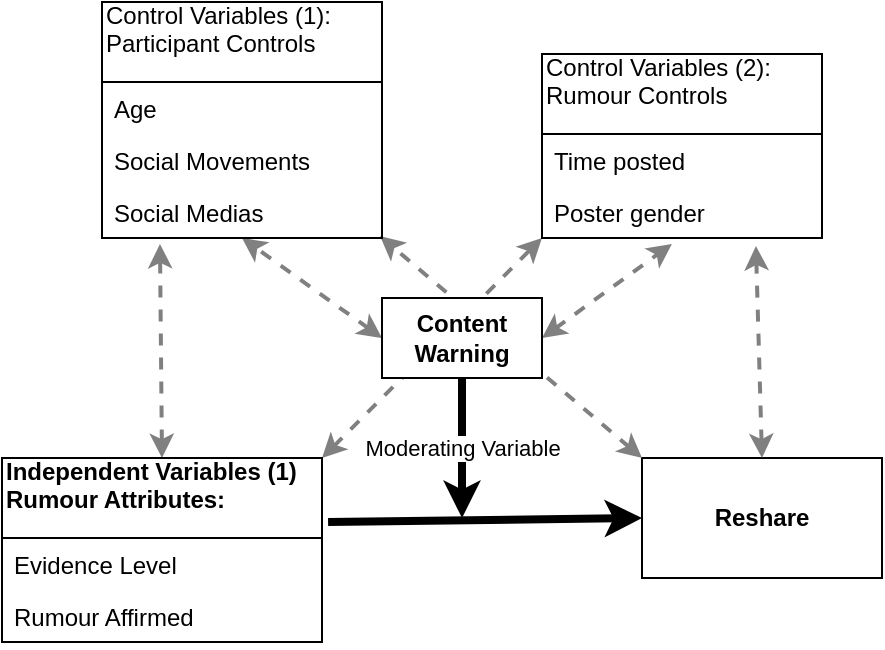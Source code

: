 <mxfile version="14.4.4" type="github">
  <diagram id="R2lEEEUBdFMjLlhIrx00" name="Page-1">
    <mxGraphModel dx="830" dy="565" grid="0" gridSize="10" guides="1" tooltips="1" connect="1" arrows="1" fold="1" page="1" pageScale="1" pageWidth="850" pageHeight="1100" math="0" shadow="0" extFonts="Permanent Marker^https://fonts.googleapis.com/css?family=Permanent+Marker">
      <root>
        <mxCell id="0" />
        <mxCell id="1" parent="0" />
        <mxCell id="7h_Nxt9xkPaAKm6GFx3f-3" value="Reshare" style="rounded=0;whiteSpace=wrap;html=1;fontStyle=1" parent="1" vertex="1">
          <mxGeometry x="500" y="300" width="120" height="60" as="geometry" />
        </mxCell>
        <mxCell id="7h_Nxt9xkPaAKm6GFx3f-8" value="" style="endArrow=classic;html=1;exitX=1.019;exitY=0.348;exitDx=0;exitDy=0;entryX=0;entryY=0.5;entryDx=0;entryDy=0;strokeWidth=4;exitPerimeter=0;fontSize=4;" parent="1" source="s4A3HhS-uNlcNRPRW52X-13" target="7h_Nxt9xkPaAKm6GFx3f-3" edge="1">
          <mxGeometry width="50" height="50" relative="1" as="geometry">
            <mxPoint x="320" y="330" as="sourcePoint" />
            <mxPoint x="450" y="270" as="targetPoint" />
          </mxGeometry>
        </mxCell>
        <mxCell id="7h_Nxt9xkPaAKm6GFx3f-9" value="" style="endArrow=classic;html=1;strokeWidth=4;exitX=0.5;exitY=1;exitDx=0;exitDy=0;" parent="1" source="7h_Nxt9xkPaAKm6GFx3f-7" edge="1">
          <mxGeometry relative="1" as="geometry">
            <mxPoint x="370" y="300" as="sourcePoint" />
            <mxPoint x="410" y="330" as="targetPoint" />
          </mxGeometry>
        </mxCell>
        <mxCell id="7h_Nxt9xkPaAKm6GFx3f-10" value="Moderating Variable" style="edgeLabel;resizable=0;html=1;align=center;verticalAlign=middle;" parent="7h_Nxt9xkPaAKm6GFx3f-9" connectable="0" vertex="1">
          <mxGeometry relative="1" as="geometry" />
        </mxCell>
        <mxCell id="7h_Nxt9xkPaAKm6GFx3f-11" value="" style="endArrow=classic;startArrow=classic;html=1;strokeWidth=2;entryX=0.207;entryY=1.115;entryDx=0;entryDy=0;exitX=0.5;exitY=0;exitDx=0;exitDy=0;dashed=1;strokeColor=#808080;entryPerimeter=0;" parent="1" source="s4A3HhS-uNlcNRPRW52X-13" target="s4A3HhS-uNlcNRPRW52X-22" edge="1">
          <mxGeometry width="50" height="50" relative="1" as="geometry">
            <mxPoint x="260" y="300" as="sourcePoint" />
            <mxPoint x="450" y="270" as="targetPoint" />
          </mxGeometry>
        </mxCell>
        <mxCell id="7h_Nxt9xkPaAKm6GFx3f-12" value="" style="endArrow=classic;startArrow=classic;html=1;strokeWidth=2;entryX=0.5;entryY=1;entryDx=0;entryDy=0;exitX=0;exitY=0.5;exitDx=0;exitDy=0;dashed=1;strokeColor=#808080;" parent="1" source="7h_Nxt9xkPaAKm6GFx3f-7" target="s4A3HhS-uNlcNRPRW52X-19" edge="1">
          <mxGeometry width="50" height="50" relative="1" as="geometry">
            <mxPoint x="270" y="310" as="sourcePoint" />
            <mxPoint x="295" y="200" as="targetPoint" />
          </mxGeometry>
        </mxCell>
        <mxCell id="7h_Nxt9xkPaAKm6GFx3f-13" value="" style="endArrow=classic;startArrow=classic;html=1;strokeWidth=2;entryX=0.993;entryY=0.962;entryDx=0;entryDy=0;exitX=0;exitY=0;exitDx=0;exitDy=0;dashed=1;strokeColor=#808080;entryPerimeter=0;" parent="1" source="7h_Nxt9xkPaAKm6GFx3f-3" target="s4A3HhS-uNlcNRPRW52X-22" edge="1">
          <mxGeometry width="50" height="50" relative="1" as="geometry">
            <mxPoint x="380" y="250" as="sourcePoint" />
            <mxPoint x="312.5" y="200" as="targetPoint" />
          </mxGeometry>
        </mxCell>
        <mxCell id="7h_Nxt9xkPaAKm6GFx3f-14" value="" style="endArrow=classic;startArrow=classic;html=1;strokeWidth=2;exitX=1;exitY=0;exitDx=0;exitDy=0;dashed=1;strokeColor=#808080;entryX=0;entryY=1;entryDx=0;entryDy=0;" parent="1" source="s4A3HhS-uNlcNRPRW52X-13" target="s4A3HhS-uNlcNRPRW52X-27" edge="1">
          <mxGeometry width="50" height="50" relative="1" as="geometry">
            <mxPoint x="290" y="300" as="sourcePoint" />
            <mxPoint x="380" y="190" as="targetPoint" />
          </mxGeometry>
        </mxCell>
        <mxCell id="7h_Nxt9xkPaAKm6GFx3f-15" value="" style="endArrow=classic;startArrow=classic;html=1;strokeWidth=2;exitX=1;exitY=0.5;exitDx=0;exitDy=0;dashed=1;strokeColor=#808080;entryX=0.464;entryY=1.115;entryDx=0;entryDy=0;entryPerimeter=0;" parent="1" source="7h_Nxt9xkPaAKm6GFx3f-7" target="s4A3HhS-uNlcNRPRW52X-29" edge="1">
          <mxGeometry width="50" height="50" relative="1" as="geometry">
            <mxPoint x="300" y="310" as="sourcePoint" />
            <mxPoint x="512" y="233" as="targetPoint" />
          </mxGeometry>
        </mxCell>
        <mxCell id="7h_Nxt9xkPaAKm6GFx3f-16" value="" style="endArrow=classic;startArrow=classic;html=1;strokeWidth=2;entryX=0.764;entryY=1.154;entryDx=0;entryDy=0;exitX=0.5;exitY=0;exitDx=0;exitDy=0;dashed=1;strokeColor=#808080;entryPerimeter=0;" parent="1" source="7h_Nxt9xkPaAKm6GFx3f-3" target="s4A3HhS-uNlcNRPRW52X-29" edge="1">
          <mxGeometry width="50" height="50" relative="1" as="geometry">
            <mxPoint x="420" y="230" as="sourcePoint" />
            <mxPoint x="450" y="190" as="targetPoint" />
          </mxGeometry>
        </mxCell>
        <mxCell id="7h_Nxt9xkPaAKm6GFx3f-7" value="Content Warning" style="rounded=0;whiteSpace=wrap;html=1;fontStyle=1" parent="1" vertex="1">
          <mxGeometry x="370" y="220" width="80" height="40" as="geometry" />
        </mxCell>
        <mxCell id="s4A3HhS-uNlcNRPRW52X-13" value="Independent Variables (1)&#xa;Rumour Attributes:&#xa;" style="swimlane;fontStyle=1;childLayout=stackLayout;horizontal=1;startSize=40;fillColor=none;horizontalStack=0;resizeParent=1;resizeParentMax=0;resizeLast=0;collapsible=1;marginBottom=0;align=left;" vertex="1" parent="1">
          <mxGeometry x="180" y="300" width="160" height="92" as="geometry" />
        </mxCell>
        <mxCell id="s4A3HhS-uNlcNRPRW52X-14" value="Evidence Level" style="text;strokeColor=none;fillColor=none;align=left;verticalAlign=top;spacingLeft=4;spacingRight=4;overflow=hidden;rotatable=0;points=[[0,0.5],[1,0.5]];portConstraint=eastwest;" vertex="1" parent="s4A3HhS-uNlcNRPRW52X-13">
          <mxGeometry y="40" width="160" height="26" as="geometry" />
        </mxCell>
        <mxCell id="s4A3HhS-uNlcNRPRW52X-15" value="Rumour Affirmed" style="text;strokeColor=none;fillColor=none;align=left;verticalAlign=top;spacingLeft=4;spacingRight=4;overflow=hidden;rotatable=0;points=[[0,0.5],[1,0.5]];portConstraint=eastwest;" vertex="1" parent="s4A3HhS-uNlcNRPRW52X-13">
          <mxGeometry y="66" width="160" height="26" as="geometry" />
        </mxCell>
        <mxCell id="s4A3HhS-uNlcNRPRW52X-27" value="Control Variables (2):&#xa;Rumour Controls&#xa;" style="swimlane;fontStyle=0;childLayout=stackLayout;horizontal=1;startSize=40;fillColor=none;horizontalStack=0;resizeParent=1;resizeParentMax=0;resizeLast=0;collapsible=1;marginBottom=0;align=left;" vertex="1" parent="1">
          <mxGeometry x="450" y="98" width="140" height="92" as="geometry" />
        </mxCell>
        <mxCell id="s4A3HhS-uNlcNRPRW52X-28" value="Time posted" style="text;strokeColor=none;fillColor=none;align=left;verticalAlign=top;spacingLeft=4;spacingRight=4;overflow=hidden;rotatable=0;points=[[0,0.5],[1,0.5]];portConstraint=eastwest;" vertex="1" parent="s4A3HhS-uNlcNRPRW52X-27">
          <mxGeometry y="40" width="140" height="26" as="geometry" />
        </mxCell>
        <mxCell id="s4A3HhS-uNlcNRPRW52X-29" value="Poster gender" style="text;strokeColor=none;fillColor=none;align=left;verticalAlign=top;spacingLeft=4;spacingRight=4;overflow=hidden;rotatable=0;points=[[0,0.5],[1,0.5]];portConstraint=eastwest;" vertex="1" parent="s4A3HhS-uNlcNRPRW52X-27">
          <mxGeometry y="66" width="140" height="26" as="geometry" />
        </mxCell>
        <mxCell id="s4A3HhS-uNlcNRPRW52X-19" value="Control Variables (1):&#xa;Participant Controls&#xa;" style="swimlane;fontStyle=0;childLayout=stackLayout;horizontal=1;startSize=40;fillColor=none;horizontalStack=0;resizeParent=1;resizeParentMax=0;resizeLast=0;collapsible=1;marginBottom=0;align=left;expand=1;editable=1;rounded=0;shadow=0;glass=0;" vertex="1" parent="1">
          <mxGeometry x="230" y="72" width="140" height="118" as="geometry">
            <mxRectangle x="230" y="72" width="140" height="40" as="alternateBounds" />
          </mxGeometry>
        </mxCell>
        <mxCell id="s4A3HhS-uNlcNRPRW52X-20" value="Age" style="text;strokeColor=none;fillColor=none;align=left;verticalAlign=top;spacingLeft=4;spacingRight=4;overflow=hidden;rotatable=0;points=[[0,0.5],[1,0.5]];portConstraint=eastwest;" vertex="1" parent="s4A3HhS-uNlcNRPRW52X-19">
          <mxGeometry y="40" width="140" height="26" as="geometry" />
        </mxCell>
        <mxCell id="s4A3HhS-uNlcNRPRW52X-21" value="Social Movements" style="text;strokeColor=none;fillColor=none;align=left;verticalAlign=top;spacingLeft=4;spacingRight=4;overflow=hidden;rotatable=0;points=[[0,0.5],[1,0.5]];portConstraint=eastwest;" vertex="1" parent="s4A3HhS-uNlcNRPRW52X-19">
          <mxGeometry y="66" width="140" height="26" as="geometry" />
        </mxCell>
        <mxCell id="s4A3HhS-uNlcNRPRW52X-22" value="Social Medias" style="text;strokeColor=none;fillColor=none;align=left;verticalAlign=top;spacingLeft=4;spacingRight=4;overflow=hidden;rotatable=0;points=[[0,0.5],[1,0.5]];portConstraint=eastwest;" vertex="1" parent="s4A3HhS-uNlcNRPRW52X-19">
          <mxGeometry y="92" width="140" height="26" as="geometry" />
        </mxCell>
      </root>
    </mxGraphModel>
  </diagram>
</mxfile>
